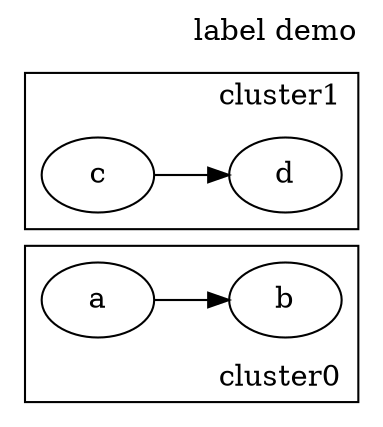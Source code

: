 digraph G {
	graph [rankdir=LR, label="label demo", labelloc=top, labeljust=right];
	node [label="\N"];
	graph [lp="137,188",
		bb="0,0,176,200"];
	subgraph cluster0 {
		graph [label=cluster0,
			labelloc=bottom,
			lp="138,20",
			bb="8,8,168,84"];
		a [pos="43,58", width="0.75", height="0.50"];
		b [pos="133,58", width="0.75", height="0.50"];
		a -> b [pos="e,106,58 70,58 78,58 87,58 96,58"];
	}
	subgraph cluster1 {
		graph [label=cluster1,
			lp="138,156",
			bb="8,92,168,168"];
		c [pos="43,118", width="0.75", height="0.50"];
		d [pos="133,118", width="0.75", height="0.50"];
		c -> d [pos="e,106,118 70,118 78,118 87,118 96,118"];
	}
}
